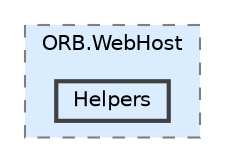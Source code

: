 digraph "Helpers"
{
 // INTERACTIVE_SVG=YES
 // LATEX_PDF_SIZE
  bgcolor="transparent";
  edge [fontname=Helvetica,fontsize=10,labelfontname=Helvetica,labelfontsize=10];
  node [fontname=Helvetica,fontsize=10,shape=box,height=0.2,width=0.4];
  compound=true
  subgraph clusterdir_4ec7cf711a701df0560a1cd6da6337d3 {
    graph [ bgcolor="#daedff", pencolor="grey50", label="ORB.WebHost", fontname=Helvetica,fontsize=10 style="filled,dashed", URL="dir_4ec7cf711a701df0560a1cd6da6337d3.html",tooltip=""]
  dir_ba64b404e9e373b24d4263b5057cde1e [label="Helpers", fillcolor="#daedff", color="grey25", style="filled,bold", URL="dir_ba64b404e9e373b24d4263b5057cde1e.html",tooltip=""];
  }
}
